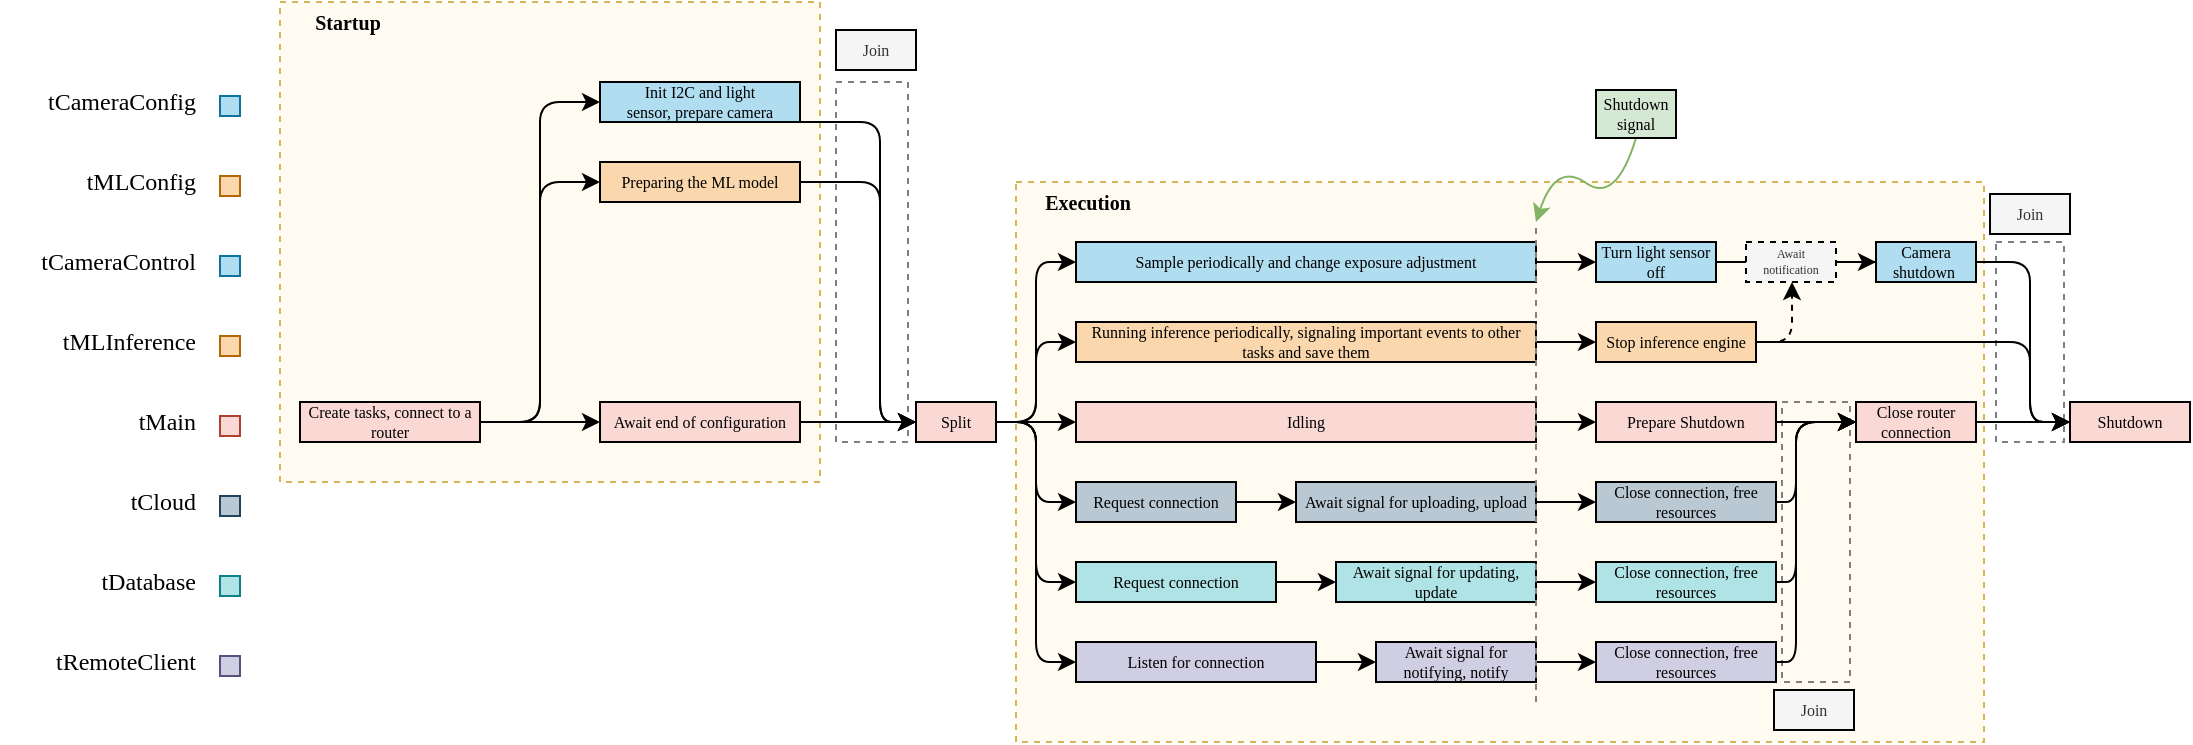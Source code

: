 <mxfile version="13.9.9" type="device"><diagram id="tqQXuNjuuDOLoPQWWJiC" name="Page-1"><mxGraphModel dx="2811" dy="862" grid="1" gridSize="10" guides="1" tooltips="1" connect="1" arrows="1" fold="1" page="1" pageScale="1" pageWidth="827" pageHeight="1169" math="0" shadow="0"><root><mxCell id="0"/><mxCell id="1" parent="0"/><mxCell id="YGMQ-KxcVaCprrHI7GBC-61" value="" style="rounded=0;whiteSpace=wrap;html=1;fontFamily=Consolas;fontSize=8;align=right;dashed=1;fillColor=#FFFBF0;strokeColor=#d6b656;" vertex="1" parent="1"><mxGeometry x="-220" y="200" width="270" height="240" as="geometry"/></mxCell><mxCell id="z_RuCCYYodSeFgYxnyRq-13" value="" style="rounded=0;whiteSpace=wrap;html=1;fontFamily=Consolas;fontSize=8;align=right;dashed=1;fillColor=#FFFBF0;strokeColor=#d6b656;" parent="1" vertex="1"><mxGeometry x="148" y="290" width="484" height="280" as="geometry"/></mxCell><mxCell id="YGMQ-KxcVaCprrHI7GBC-22" value="" style="rounded=0;whiteSpace=wrap;html=1;fillColor=none;fontFamily=Consolas;fontSize=8;fontColor=#000000;align=right;dashed=1;strokeColor=#808080;" vertex="1" parent="1"><mxGeometry x="531" y="400" width="34" height="140" as="geometry"/></mxCell><mxCell id="z_RuCCYYodSeFgYxnyRq-24" value="" style="rounded=0;whiteSpace=wrap;html=1;fillColor=none;fontFamily=Consolas;fontSize=8;fontColor=#000000;align=right;dashed=1;strokeColor=#808080;" parent="1" vertex="1"><mxGeometry x="638" y="320" width="34" height="100" as="geometry"/></mxCell><mxCell id="oAE915m8mz4izyao9FX0-150" value="" style="rounded=0;whiteSpace=wrap;html=1;fillColor=none;fontFamily=Consolas;fontSize=8;fontColor=#000000;align=right;dashed=1;strokeColor=#808080;" parent="1" vertex="1"><mxGeometry x="58" y="240" width="36" height="180" as="geometry"/></mxCell><mxCell id="oAE915m8mz4izyao9FX0-141" style="edgeStyle=orthogonalEdgeStyle;rounded=1;orthogonalLoop=1;jettySize=auto;html=1;endArrow=classic;endFill=1;fontFamily=Consolas;fontSize=8;fontColor=#000000;" parent="1" source="oAE915m8mz4izyao9FX0-77" edge="1" target="oAE915m8mz4izyao9FX0-144"><mxGeometry relative="1" as="geometry"><mxPoint x="80" y="410" as="targetPoint"/><Array as="points"><mxPoint x="80" y="290"/><mxPoint x="80" y="410"/></Array></mxGeometry></mxCell><mxCell id="oAE915m8mz4izyao9FX0-77" value="&lt;span style=&quot;font-size: 8px ; text-align: left&quot;&gt;Preparing the ML model&lt;/span&gt;" style="rounded=0;whiteSpace=wrap;html=1;fontFamily=Consolas;fillColor=#fad7ac;fontSize=8;" parent="1" vertex="1"><mxGeometry x="-60" y="280" width="100" height="20" as="geometry"/></mxCell><mxCell id="oAE915m8mz4izyao9FX0-81" style="rounded=1;orthogonalLoop=1;jettySize=auto;html=1;entryX=0;entryY=0.5;entryDx=0;entryDy=0;fontFamily=Consolas;exitX=1;exitY=0.5;exitDx=0;exitDy=0;fontSize=8;edgeStyle=orthogonalEdgeStyle;" parent="1" source="oAE915m8mz4izyao9FX0-89" target="oAE915m8mz4izyao9FX0-77" edge="1"><mxGeometry relative="1" as="geometry"><mxPoint x="-40" y="420.029" as="sourcePoint"/></mxGeometry></mxCell><mxCell id="oAE915m8mz4izyao9FX0-100" style="rounded=1;orthogonalLoop=1;jettySize=auto;html=1;endArrow=classic;endFill=1;fontFamily=Consolas;fontSize=8;exitX=1;exitY=0.5;exitDx=0;exitDy=0;entryX=0;entryY=0.5;entryDx=0;entryDy=0;edgeStyle=orthogonalEdgeStyle;" parent="1" source="oAE915m8mz4izyao9FX0-89" target="oAE915m8mz4izyao9FX0-99" edge="1"><mxGeometry relative="1" as="geometry"/></mxCell><mxCell id="oAE915m8mz4izyao9FX0-139" style="edgeStyle=orthogonalEdgeStyle;rounded=1;orthogonalLoop=1;jettySize=auto;html=1;endArrow=classic;endFill=1;fontFamily=Consolas;fontSize=8;fontColor=#000000;" parent="1" source="oAE915m8mz4izyao9FX0-89" target="oAE915m8mz4izyao9FX0-138" edge="1"><mxGeometry relative="1" as="geometry"><mxPoint x="-60" y="330" as="targetPoint"/></mxGeometry></mxCell><mxCell id="oAE915m8mz4izyao9FX0-89" value="Create tasks, connect to a router" style="rounded=0;whiteSpace=wrap;html=1;fontFamily=Consolas;fillColor=#fad9d5;fontSize=8;" parent="1" vertex="1"><mxGeometry x="-210" y="400" width="90" height="20" as="geometry"/></mxCell><mxCell id="oAE915m8mz4izyao9FX0-93" value="&lt;span&gt;tMLInference&lt;/span&gt;" style="text;html=1;strokeColor=none;fillColor=none;align=right;verticalAlign=middle;whiteSpace=wrap;rounded=0;fontFamily=Consolas;" parent="1" vertex="1"><mxGeometry x="-340" y="360" width="80" height="20" as="geometry"/></mxCell><mxCell id="oAE915m8mz4izyao9FX0-94" value="&lt;span&gt;tMain&lt;/span&gt;" style="text;html=1;strokeColor=none;fillColor=none;align=right;verticalAlign=middle;whiteSpace=wrap;rounded=0;fontFamily=Consolas;" parent="1" vertex="1"><mxGeometry x="-290" y="400" width="30" height="20" as="geometry"/></mxCell><mxCell id="oAE915m8mz4izyao9FX0-97" value="&lt;span&gt;tCameraControl&lt;/span&gt;" style="text;html=1;strokeColor=none;fillColor=none;align=right;verticalAlign=middle;whiteSpace=wrap;rounded=0;fontFamily=Consolas;" parent="1" vertex="1"><mxGeometry x="-360" y="320" width="100" height="20" as="geometry"/></mxCell><mxCell id="oAE915m8mz4izyao9FX0-142" style="edgeStyle=orthogonalEdgeStyle;rounded=1;orthogonalLoop=1;jettySize=auto;html=1;endArrow=classic;endFill=1;fontFamily=Consolas;fontSize=8;fontColor=#000000;" parent="1" source="oAE915m8mz4izyao9FX0-99" target="oAE915m8mz4izyao9FX0-144" edge="1"><mxGeometry relative="1" as="geometry"><mxPoint x="80" y="410" as="targetPoint"/><Array as="points"><mxPoint x="80" y="260"/><mxPoint x="80" y="410"/></Array></mxGeometry></mxCell><mxCell id="oAE915m8mz4izyao9FX0-99" value="&lt;span style=&quot;font-size: 8px ; text-align: left&quot;&gt;Init I2C and light sensor,&amp;nbsp;&lt;/span&gt;prepare camera" style="rounded=0;whiteSpace=wrap;html=1;fontFamily=Consolas;fillColor=#b1ddf0;fontSize=8;" parent="1" vertex="1"><mxGeometry x="-60" y="240" width="100" height="20" as="geometry"/></mxCell><mxCell id="oAE915m8mz4izyao9FX0-157" style="edgeStyle=orthogonalEdgeStyle;rounded=1;orthogonalLoop=1;jettySize=auto;html=1;entryX=0;entryY=0.5;entryDx=0;entryDy=0;endArrow=classic;endFill=1;fontFamily=Consolas;fontSize=8;fontColor=#000000;" parent="1" source="oAE915m8mz4izyao9FX0-106" target="oAE915m8mz4izyao9FX0-164" edge="1"><mxGeometry relative="1" as="geometry"><mxPoint x="458" y="410" as="targetPoint"/></mxGeometry></mxCell><mxCell id="oAE915m8mz4izyao9FX0-106" value="&lt;span style=&quot;font-size: 8px ; text-align: left&quot;&gt;Sample periodically and change exposure adjustment&lt;/span&gt;" style="rounded=0;whiteSpace=wrap;html=1;fontFamily=Consolas;fillColor=#b1ddf0;fontSize=8;" parent="1" vertex="1"><mxGeometry x="178" y="320" width="230" height="20" as="geometry"/></mxCell><mxCell id="oAE915m8mz4izyao9FX0-156" style="edgeStyle=orthogonalEdgeStyle;rounded=1;orthogonalLoop=1;jettySize=auto;html=1;entryX=0;entryY=0.5;entryDx=0;entryDy=0;endArrow=classic;endFill=1;fontFamily=Consolas;fontSize=8;fontColor=#000000;" parent="1" source="oAE915m8mz4izyao9FX0-108" target="oAE915m8mz4izyao9FX0-166" edge="1"><mxGeometry relative="1" as="geometry"><mxPoint x="458" y="410" as="targetPoint"/></mxGeometry></mxCell><mxCell id="oAE915m8mz4izyao9FX0-108" value="&lt;span style=&quot;font-size: 8px ; text-align: left&quot;&gt;Running inference periodically, signaling important events to other tasks and save them&lt;/span&gt;" style="rounded=0;whiteSpace=wrap;html=1;fontFamily=Consolas;fillColor=#fad7ac;fontSize=8;" parent="1" vertex="1"><mxGeometry x="178" y="360" width="230" height="20" as="geometry"/></mxCell><mxCell id="oAE915m8mz4izyao9FX0-110" value="&lt;span&gt;tCloud&lt;/span&gt;" style="text;html=1;strokeColor=none;fillColor=none;align=right;verticalAlign=middle;whiteSpace=wrap;rounded=0;fontFamily=Consolas;" parent="1" vertex="1"><mxGeometry x="-300" y="440" width="40" height="20" as="geometry"/></mxCell><mxCell id="oAE915m8mz4izyao9FX0-113" value="&lt;span&gt;tDatabase&lt;/span&gt;" style="text;html=1;strokeColor=none;fillColor=none;align=right;verticalAlign=middle;whiteSpace=wrap;rounded=0;fontFamily=Consolas;" parent="1" vertex="1"><mxGeometry x="-320" y="480" width="60" height="20" as="geometry"/></mxCell><mxCell id="oAE915m8mz4izyao9FX0-114" value="&lt;span&gt;tRemoteClient&lt;/span&gt;" style="text;html=1;strokeColor=none;fillColor=none;align=right;verticalAlign=middle;whiteSpace=wrap;rounded=0;fontFamily=Consolas;" parent="1" vertex="1"><mxGeometry x="-350" y="520" width="90" height="20" as="geometry"/></mxCell><mxCell id="oAE915m8mz4izyao9FX0-128" style="edgeStyle=none;rounded=0;orthogonalLoop=1;jettySize=auto;html=1;endArrow=classic;endFill=1;fontFamily=Consolas;fontSize=8;" parent="1" source="oAE915m8mz4izyao9FX0-115" target="oAE915m8mz4izyao9FX0-127" edge="1"><mxGeometry relative="1" as="geometry"/></mxCell><mxCell id="oAE915m8mz4izyao9FX0-115" value="Request connection" style="rounded=0;whiteSpace=wrap;html=1;fontFamily=Consolas;fillColor=#bac8d3;fontSize=8;" parent="1" vertex="1"><mxGeometry x="178" y="440" width="80" height="20" as="geometry"/></mxCell><mxCell id="oAE915m8mz4izyao9FX0-129" style="edgeStyle=none;rounded=0;orthogonalLoop=1;jettySize=auto;html=1;endArrow=classic;endFill=1;fontFamily=Consolas;fontSize=8;" parent="1" source="oAE915m8mz4izyao9FX0-118" target="oAE915m8mz4izyao9FX0-126" edge="1"><mxGeometry relative="1" as="geometry"/></mxCell><mxCell id="oAE915m8mz4izyao9FX0-118" value="&lt;span&gt;Request connection&lt;/span&gt;" style="rounded=0;whiteSpace=wrap;html=1;fontFamily=Consolas;fillColor=#b0e3e6;fontSize=8;" parent="1" vertex="1"><mxGeometry x="178" y="480" width="100" height="20" as="geometry"/></mxCell><mxCell id="oAE915m8mz4izyao9FX0-130" style="edgeStyle=none;rounded=0;orthogonalLoop=1;jettySize=auto;html=1;endArrow=classic;endFill=1;fontFamily=Consolas;fontSize=8;" parent="1" source="oAE915m8mz4izyao9FX0-119" target="oAE915m8mz4izyao9FX0-124" edge="1"><mxGeometry relative="1" as="geometry"/></mxCell><mxCell id="oAE915m8mz4izyao9FX0-119" value="Listen for connection" style="rounded=0;whiteSpace=wrap;html=1;fontFamily=Consolas;fillColor=#d0cee2;fontSize=8;" parent="1" vertex="1"><mxGeometry x="178" y="520" width="120" height="20" as="geometry"/></mxCell><mxCell id="oAE915m8mz4izyao9FX0-160" style="edgeStyle=orthogonalEdgeStyle;rounded=1;orthogonalLoop=1;jettySize=auto;html=1;endArrow=classic;endFill=1;fontFamily=Consolas;fontSize=8;fontColor=#000000;" parent="1" source="oAE915m8mz4izyao9FX0-124" edge="1" target="z_RuCCYYodSeFgYxnyRq-2"><mxGeometry relative="1" as="geometry"><mxPoint x="458" y="530" as="targetPoint"/></mxGeometry></mxCell><mxCell id="oAE915m8mz4izyao9FX0-124" value="Await signal for notifying, notify" style="rounded=0;whiteSpace=wrap;html=1;fontFamily=Consolas;fillColor=#d0cee2;fontSize=8;" parent="1" vertex="1"><mxGeometry x="328" y="520" width="80" height="20" as="geometry"/></mxCell><mxCell id="oAE915m8mz4izyao9FX0-159" style="edgeStyle=orthogonalEdgeStyle;rounded=1;orthogonalLoop=1;jettySize=auto;html=1;endArrow=classic;endFill=1;fontFamily=Consolas;fontSize=8;fontColor=#000000;" parent="1" source="oAE915m8mz4izyao9FX0-126" target="oAE915m8mz4izyao9FX0-174" edge="1"><mxGeometry relative="1" as="geometry"><mxPoint x="458" y="490" as="targetPoint"/></mxGeometry></mxCell><mxCell id="oAE915m8mz4izyao9FX0-126" value="Await signal for updating, update" style="rounded=0;whiteSpace=wrap;html=1;fontFamily=Consolas;fillColor=#b0e3e6;fontSize=8;" parent="1" vertex="1"><mxGeometry x="308" y="480" width="100" height="20" as="geometry"/></mxCell><mxCell id="oAE915m8mz4izyao9FX0-158" style="edgeStyle=orthogonalEdgeStyle;rounded=1;orthogonalLoop=1;jettySize=auto;html=1;endArrow=classic;endFill=1;fontFamily=Consolas;fontSize=8;fontColor=#000000;" parent="1" source="oAE915m8mz4izyao9FX0-127" target="oAE915m8mz4izyao9FX0-176" edge="1"><mxGeometry relative="1" as="geometry"><mxPoint x="458" y="450" as="targetPoint"/></mxGeometry></mxCell><mxCell id="oAE915m8mz4izyao9FX0-127" value="Await signal for uploading, upload" style="rounded=0;whiteSpace=wrap;html=1;fontFamily=Consolas;fillColor=#bac8d3;fontSize=8;" parent="1" vertex="1"><mxGeometry x="288" y="440" width="120" height="20" as="geometry"/></mxCell><mxCell id="oAE915m8mz4izyao9FX0-134" value="&lt;span&gt;tCameraConfig&lt;/span&gt;" style="text;html=1;strokeColor=none;fillColor=none;align=right;verticalAlign=middle;whiteSpace=wrap;rounded=0;fontFamily=Consolas;" parent="1" vertex="1"><mxGeometry x="-360" y="240" width="100" height="20" as="geometry"/></mxCell><mxCell id="oAE915m8mz4izyao9FX0-137" value="&lt;span&gt;tMLConfig&lt;/span&gt;" style="text;html=1;strokeColor=none;fillColor=none;align=right;verticalAlign=middle;whiteSpace=wrap;rounded=0;fontFamily=Consolas;" parent="1" vertex="1"><mxGeometry x="-340" y="280" width="80" height="20" as="geometry"/></mxCell><mxCell id="oAE915m8mz4izyao9FX0-143" style="edgeStyle=orthogonalEdgeStyle;rounded=1;orthogonalLoop=1;jettySize=auto;html=1;endArrow=classic;endFill=1;fontFamily=Consolas;fontSize=8;fontColor=#000000;" parent="1" source="oAE915m8mz4izyao9FX0-138" edge="1" target="oAE915m8mz4izyao9FX0-144"><mxGeometry relative="1" as="geometry"><mxPoint x="80" y="410" as="targetPoint"/></mxGeometry></mxCell><mxCell id="oAE915m8mz4izyao9FX0-138" value="Await end of configuration" style="rounded=0;whiteSpace=wrap;html=1;fontFamily=Consolas;fillColor=#fad9d5;fontSize=8;" parent="1" vertex="1"><mxGeometry x="-60" y="400" width="100" height="20" as="geometry"/></mxCell><mxCell id="oAE915m8mz4izyao9FX0-145" style="edgeStyle=orthogonalEdgeStyle;rounded=1;orthogonalLoop=1;jettySize=auto;html=1;entryX=0;entryY=0.5;entryDx=0;entryDy=0;endArrow=classic;endFill=1;fontFamily=Consolas;fontSize=8;fontColor=#000000;" parent="1" source="oAE915m8mz4izyao9FX0-144" target="oAE915m8mz4izyao9FX0-106" edge="1"><mxGeometry relative="1" as="geometry"/></mxCell><mxCell id="oAE915m8mz4izyao9FX0-146" style="edgeStyle=orthogonalEdgeStyle;rounded=1;orthogonalLoop=1;jettySize=auto;html=1;entryX=0;entryY=0.5;entryDx=0;entryDy=0;endArrow=classic;endFill=1;fontFamily=Consolas;fontSize=8;fontColor=#000000;" parent="1" source="oAE915m8mz4izyao9FX0-144" target="oAE915m8mz4izyao9FX0-108" edge="1"><mxGeometry relative="1" as="geometry"/></mxCell><mxCell id="oAE915m8mz4izyao9FX0-147" style="edgeStyle=orthogonalEdgeStyle;rounded=1;orthogonalLoop=1;jettySize=auto;html=1;entryX=0;entryY=0.5;entryDx=0;entryDy=0;endArrow=classic;endFill=1;fontFamily=Consolas;fontSize=8;fontColor=#000000;" parent="1" source="oAE915m8mz4izyao9FX0-144" target="oAE915m8mz4izyao9FX0-115" edge="1"><mxGeometry relative="1" as="geometry"/></mxCell><mxCell id="oAE915m8mz4izyao9FX0-148" style="edgeStyle=orthogonalEdgeStyle;rounded=1;orthogonalLoop=1;jettySize=auto;html=1;entryX=0;entryY=0.5;entryDx=0;entryDy=0;endArrow=classic;endFill=1;fontFamily=Consolas;fontSize=8;fontColor=#000000;" parent="1" source="oAE915m8mz4izyao9FX0-144" target="oAE915m8mz4izyao9FX0-118" edge="1"><mxGeometry relative="1" as="geometry"/></mxCell><mxCell id="oAE915m8mz4izyao9FX0-149" style="edgeStyle=orthogonalEdgeStyle;rounded=1;orthogonalLoop=1;jettySize=auto;html=1;entryX=0;entryY=0.5;entryDx=0;entryDy=0;endArrow=classic;endFill=1;fontFamily=Consolas;fontSize=8;fontColor=#000000;" parent="1" source="oAE915m8mz4izyao9FX0-144" target="oAE915m8mz4izyao9FX0-119" edge="1"><mxGeometry relative="1" as="geometry"/></mxCell><mxCell id="oAE915m8mz4izyao9FX0-153" style="edgeStyle=orthogonalEdgeStyle;rounded=1;orthogonalLoop=1;jettySize=auto;html=1;endArrow=classic;endFill=1;fontFamily=Consolas;fontSize=8;fontColor=#000000;" parent="1" source="oAE915m8mz4izyao9FX0-144" target="oAE915m8mz4izyao9FX0-152" edge="1"><mxGeometry relative="1" as="geometry"/></mxCell><mxCell id="oAE915m8mz4izyao9FX0-144" value="&lt;span&gt;Split&lt;/span&gt;" style="rounded=0;whiteSpace=wrap;html=1;fontFamily=Consolas;fillColor=#fad9d5;fontSize=8;fontStyle=0;" parent="1" vertex="1"><mxGeometry x="98" y="400" width="40" height="20" as="geometry"/></mxCell><mxCell id="oAE915m8mz4izyao9FX0-155" style="edgeStyle=orthogonalEdgeStyle;rounded=1;orthogonalLoop=1;jettySize=auto;html=1;endArrow=classic;endFill=1;fontFamily=Consolas;fontSize=8;fontColor=#000000;entryX=0;entryY=0.5;entryDx=0;entryDy=0;" parent="1" source="oAE915m8mz4izyao9FX0-152" edge="1" target="oAE915m8mz4izyao9FX0-178"><mxGeometry relative="1" as="geometry"><mxPoint x="458" y="410" as="targetPoint"/></mxGeometry></mxCell><mxCell id="oAE915m8mz4izyao9FX0-152" value="Idling" style="rounded=0;whiteSpace=wrap;html=1;fontFamily=Consolas;fillColor=#fad9d5;fontSize=8;" parent="1" vertex="1"><mxGeometry x="178" y="400" width="230" height="20" as="geometry"/></mxCell><mxCell id="oAE915m8mz4izyao9FX0-163" style="edgeStyle=orthogonalEdgeStyle;rounded=1;orthogonalLoop=1;jettySize=auto;html=1;entryX=0;entryY=0.5;entryDx=0;entryDy=0;endArrow=classic;endFill=1;fontFamily=Consolas;fontSize=8;fontColor=#000000;exitX=1;exitY=0.5;exitDx=0;exitDy=0;" parent="1" source="YGMQ-KxcVaCprrHI7GBC-1" target="oAE915m8mz4izyao9FX0-179" edge="1"><mxGeometry relative="1" as="geometry"><mxPoint x="635" y="330" as="sourcePoint"/><Array as="points"><mxPoint x="655" y="330"/><mxPoint x="655" y="410"/></Array></mxGeometry></mxCell><mxCell id="YGMQ-KxcVaCprrHI7GBC-2" style="edgeStyle=orthogonalEdgeStyle;rounded=0;orthogonalLoop=1;jettySize=auto;html=1;" edge="1" parent="1" source="YGMQ-KxcVaCprrHI7GBC-3" target="YGMQ-KxcVaCprrHI7GBC-1"><mxGeometry relative="1" as="geometry"/></mxCell><mxCell id="YGMQ-KxcVaCprrHI7GBC-8" style="edgeStyle=orthogonalEdgeStyle;rounded=1;orthogonalLoop=1;jettySize=auto;html=1;endArrow=none;endFill=0;strokeColor=#000000;fontSize=6;" edge="1" parent="1" source="oAE915m8mz4izyao9FX0-164" target="YGMQ-KxcVaCprrHI7GBC-3"><mxGeometry relative="1" as="geometry"/></mxCell><mxCell id="oAE915m8mz4izyao9FX0-164" value="Turn light sensor off" style="rounded=0;whiteSpace=wrap;html=1;fontFamily=Consolas;fillColor=#b1ddf0;fontSize=8;" parent="1" vertex="1"><mxGeometry x="438" y="320" width="60" height="20" as="geometry"/></mxCell><mxCell id="oAE915m8mz4izyao9FX0-165" style="edgeStyle=orthogonalEdgeStyle;rounded=1;orthogonalLoop=1;jettySize=auto;html=1;entryX=0;entryY=0.5;entryDx=0;entryDy=0;endArrow=classic;endFill=1;fontFamily=Consolas;fontSize=8;fontColor=#000000;" parent="1" source="oAE915m8mz4izyao9FX0-166" target="oAE915m8mz4izyao9FX0-179" edge="1"><mxGeometry relative="1" as="geometry"><Array as="points"><mxPoint x="655" y="370"/><mxPoint x="655" y="410"/></Array></mxGeometry></mxCell><mxCell id="YGMQ-KxcVaCprrHI7GBC-6" style="edgeStyle=orthogonalEdgeStyle;rounded=1;orthogonalLoop=1;jettySize=auto;html=1;endArrow=classic;endFill=1;strokeColor=#000000;fontSize=6;dashed=1;" edge="1" parent="1" source="oAE915m8mz4izyao9FX0-166" target="YGMQ-KxcVaCprrHI7GBC-3"><mxGeometry relative="1" as="geometry"><Array as="points"><mxPoint x="536" y="370"/></Array></mxGeometry></mxCell><mxCell id="oAE915m8mz4izyao9FX0-166" value="Stop inference engine" style="rounded=0;whiteSpace=wrap;html=1;fontFamily=Consolas;fillColor=#fad7ac;fontSize=8;" parent="1" vertex="1"><mxGeometry x="438" y="360" width="80" height="20" as="geometry"/></mxCell><mxCell id="YGMQ-KxcVaCprrHI7GBC-20" style="edgeStyle=orthogonalEdgeStyle;rounded=1;orthogonalLoop=1;jettySize=auto;html=1;entryX=0;entryY=0.5;entryDx=0;entryDy=0;endArrow=classic;endFill=1;strokeColor=#000000;fontSize=6;" edge="1" parent="1" source="oAE915m8mz4izyao9FX0-174" target="YGMQ-KxcVaCprrHI7GBC-10"><mxGeometry relative="1" as="geometry"><Array as="points"><mxPoint x="538" y="490"/><mxPoint x="538" y="410"/></Array></mxGeometry></mxCell><mxCell id="oAE915m8mz4izyao9FX0-174" value="Close connection, free resources" style="rounded=0;whiteSpace=wrap;html=1;fontFamily=Consolas;fillColor=#b0e3e6;fontSize=8;" parent="1" vertex="1"><mxGeometry x="438" y="480" width="90" height="20" as="geometry"/></mxCell><mxCell id="YGMQ-KxcVaCprrHI7GBC-19" style="edgeStyle=orthogonalEdgeStyle;rounded=1;orthogonalLoop=1;jettySize=auto;html=1;entryX=0;entryY=0.5;entryDx=0;entryDy=0;endArrow=classic;endFill=1;strokeColor=#000000;fontSize=6;" edge="1" parent="1" source="oAE915m8mz4izyao9FX0-176" target="YGMQ-KxcVaCprrHI7GBC-10"><mxGeometry relative="1" as="geometry"><Array as="points"><mxPoint x="538" y="450"/><mxPoint x="538" y="410"/></Array></mxGeometry></mxCell><mxCell id="oAE915m8mz4izyao9FX0-176" value="Close connection, free resources" style="rounded=0;whiteSpace=wrap;html=1;fontFamily=Consolas;fillColor=#bac8d3;fontSize=8;" parent="1" vertex="1"><mxGeometry x="438" y="440" width="90" height="20" as="geometry"/></mxCell><mxCell id="oAE915m8mz4izyao9FX0-177" style="edgeStyle=orthogonalEdgeStyle;rounded=1;orthogonalLoop=1;jettySize=auto;html=1;endArrow=classic;endFill=1;fontFamily=Consolas;fontSize=8;fontColor=#000000;exitX=1;exitY=0.5;exitDx=0;exitDy=0;" parent="1" source="YGMQ-KxcVaCprrHI7GBC-10" target="oAE915m8mz4izyao9FX0-179" edge="1"><mxGeometry relative="1" as="geometry"><mxPoint x="635" y="410" as="sourcePoint"/></mxGeometry></mxCell><mxCell id="oAE915m8mz4izyao9FX0-178" value="Prepare Shutdown" style="rounded=0;whiteSpace=wrap;html=1;fontFamily=Consolas;fillColor=#fad9d5;fontSize=8;" parent="1" vertex="1"><mxGeometry x="438" y="400" width="90" height="20" as="geometry"/></mxCell><mxCell id="oAE915m8mz4izyao9FX0-179" value="Shutdown" style="rounded=0;whiteSpace=wrap;html=1;fontFamily=Consolas;fillColor=#fad9d5;fontSize=8;" parent="1" vertex="1"><mxGeometry x="675" y="400" width="60" height="20" as="geometry"/></mxCell><mxCell id="YGMQ-KxcVaCprrHI7GBC-21" style="edgeStyle=orthogonalEdgeStyle;rounded=1;orthogonalLoop=1;jettySize=auto;html=1;entryX=0;entryY=0.5;entryDx=0;entryDy=0;endArrow=classic;endFill=1;strokeColor=#000000;fontSize=6;" edge="1" parent="1" source="z_RuCCYYodSeFgYxnyRq-2" target="YGMQ-KxcVaCprrHI7GBC-10"><mxGeometry relative="1" as="geometry"><Array as="points"><mxPoint x="538" y="530"/><mxPoint x="538" y="410"/></Array></mxGeometry></mxCell><mxCell id="z_RuCCYYodSeFgYxnyRq-2" value="Close connection, free resources" style="rounded=0;whiteSpace=wrap;html=1;fontFamily=Consolas;fillColor=#d0cee2;fontSize=8;" parent="1" vertex="1"><mxGeometry x="438" y="520" width="90" height="20" as="geometry"/></mxCell><mxCell id="z_RuCCYYodSeFgYxnyRq-4" value="&lt;span&gt;Join&lt;/span&gt;" style="rounded=0;whiteSpace=wrap;html=1;fontFamily=Consolas;fillColor=#f5f5f5;fontSize=8;strokeColor=#000000;fontColor=#333333;fontStyle=0;" parent="1" vertex="1"><mxGeometry x="58" y="214" width="40" height="20" as="geometry"/></mxCell><mxCell id="z_RuCCYYodSeFgYxnyRq-9" value="&lt;span&gt;Join&lt;/span&gt;" style="rounded=0;whiteSpace=wrap;html=1;fontFamily=Consolas;fillColor=#f5f5f5;fontSize=8;strokeColor=#000000;fontColor=#333333;fontStyle=0;" parent="1" vertex="1"><mxGeometry x="635" y="296" width="40" height="20" as="geometry"/></mxCell><mxCell id="z_RuCCYYodSeFgYxnyRq-10" value="" style="curved=1;endArrow=classic;html=1;exitX=0.5;exitY=1;exitDx=0;exitDy=0;fillColor=#d5e8d4;strokeColor=#82b366;" parent="1" source="z_RuCCYYodSeFgYxnyRq-11" edge="1"><mxGeometry width="50" height="50" relative="1" as="geometry"><mxPoint x="458" y="270" as="sourcePoint"/><mxPoint x="408" y="310" as="targetPoint"/><Array as="points"><mxPoint x="448" y="301"/><mxPoint x="418" y="280"/></Array></mxGeometry></mxCell><mxCell id="z_RuCCYYodSeFgYxnyRq-11" value="&lt;span&gt;Shutdown signal&lt;/span&gt;" style="rounded=0;whiteSpace=wrap;html=1;fontFamily=Consolas;fillColor=#d5e8d4;fontSize=8;strokeColor=#000000;fontStyle=0;" parent="1" vertex="1"><mxGeometry x="438" y="244" width="40" height="24" as="geometry"/></mxCell><mxCell id="z_RuCCYYodSeFgYxnyRq-14" value="&lt;font size=&quot;1&quot;&gt;&lt;b&gt;Execution&lt;/b&gt;&lt;/font&gt;" style="rounded=0;whiteSpace=wrap;html=1;fontFamily=Consolas;fillColor=none;fontSize=8;strokeColor=none;fontStyle=0;" parent="1" vertex="1"><mxGeometry x="150" y="290" width="68" height="20" as="geometry"/></mxCell><mxCell id="YGMQ-KxcVaCprrHI7GBC-1" value="Camera shutdown&amp;nbsp;" style="rounded=0;whiteSpace=wrap;html=1;fontFamily=Consolas;fillColor=#b1ddf0;fontSize=8;" vertex="1" parent="1"><mxGeometry x="578" y="320" width="50" height="20" as="geometry"/></mxCell><mxCell id="YGMQ-KxcVaCprrHI7GBC-3" value="&lt;span style=&quot;font-size: 6px;&quot;&gt;Await notification&lt;/span&gt;" style="rounded=0;whiteSpace=wrap;html=1;fontFamily=Consolas;fillColor=#f5f5f5;fontSize=6;strokeColor=#000000;fontColor=#333333;fontStyle=0;dashed=1;" vertex="1" parent="1"><mxGeometry x="513" y="320" width="45" height="20" as="geometry"/></mxCell><mxCell id="YGMQ-KxcVaCprrHI7GBC-10" value="Close router&lt;br&gt;connection" style="rounded=0;whiteSpace=wrap;html=1;fontFamily=Consolas;fillColor=#fad9d5;fontSize=8;" vertex="1" parent="1"><mxGeometry x="568" y="400" width="60" height="20" as="geometry"/></mxCell><mxCell id="YGMQ-KxcVaCprrHI7GBC-11" style="edgeStyle=orthogonalEdgeStyle;rounded=1;orthogonalLoop=1;jettySize=auto;html=1;endArrow=classic;endFill=1;fontFamily=Consolas;fontSize=8;fontColor=#000000;exitX=1;exitY=0.5;exitDx=0;exitDy=0;" edge="1" parent="1" source="oAE915m8mz4izyao9FX0-178" target="YGMQ-KxcVaCprrHI7GBC-10"><mxGeometry relative="1" as="geometry"><mxPoint x="551" y="410" as="sourcePoint"/><mxPoint x="675" y="410" as="targetPoint"/></mxGeometry></mxCell><mxCell id="YGMQ-KxcVaCprrHI7GBC-23" value="&lt;span&gt;Join&lt;/span&gt;" style="rounded=0;whiteSpace=wrap;html=1;fontFamily=Consolas;fillColor=#f5f5f5;fontSize=8;strokeColor=#000000;fontColor=#333333;fontStyle=0;" vertex="1" parent="1"><mxGeometry x="527" y="544" width="40" height="20" as="geometry"/></mxCell><mxCell id="YGMQ-KxcVaCprrHI7GBC-27" value="" style="endArrow=none;dashed=1;html=1;strokeColor=#808080;fontSize=6;" edge="1" parent="1"><mxGeometry width="50" height="50" relative="1" as="geometry"><mxPoint x="408" y="550" as="sourcePoint"/><mxPoint x="408" y="310" as="targetPoint"/></mxGeometry></mxCell><mxCell id="YGMQ-KxcVaCprrHI7GBC-53" value="" style="whiteSpace=wrap;html=1;aspect=fixed;strokeColor=#10739e;fillColor=#b1ddf0;fontSize=6;" vertex="1" parent="1"><mxGeometry x="-250" y="247" width="10" height="10" as="geometry"/></mxCell><mxCell id="YGMQ-KxcVaCprrHI7GBC-54" value="" style="whiteSpace=wrap;html=1;aspect=fixed;strokeColor=#b46504;fillColor=#fad7ac;fontSize=6;" vertex="1" parent="1"><mxGeometry x="-250" y="287" width="10" height="10" as="geometry"/></mxCell><mxCell id="YGMQ-KxcVaCprrHI7GBC-55" value="" style="whiteSpace=wrap;html=1;aspect=fixed;strokeColor=#10739e;fillColor=#b1ddf0;fontSize=6;" vertex="1" parent="1"><mxGeometry x="-250" y="327" width="10" height="10" as="geometry"/></mxCell><mxCell id="YGMQ-KxcVaCprrHI7GBC-56" value="" style="whiteSpace=wrap;html=1;aspect=fixed;strokeColor=#b46504;fillColor=#fad7ac;fontSize=6;" vertex="1" parent="1"><mxGeometry x="-250" y="367" width="10" height="10" as="geometry"/></mxCell><mxCell id="YGMQ-KxcVaCprrHI7GBC-57" value="" style="whiteSpace=wrap;html=1;aspect=fixed;strokeColor=#ae4132;fillColor=#fad9d5;fontSize=6;" vertex="1" parent="1"><mxGeometry x="-250" y="407" width="10" height="10" as="geometry"/></mxCell><mxCell id="YGMQ-KxcVaCprrHI7GBC-58" value="" style="whiteSpace=wrap;html=1;aspect=fixed;strokeColor=#23445d;fillColor=#bac8d3;fontSize=6;" vertex="1" parent="1"><mxGeometry x="-250" y="447" width="10" height="10" as="geometry"/></mxCell><mxCell id="YGMQ-KxcVaCprrHI7GBC-59" value="" style="whiteSpace=wrap;html=1;aspect=fixed;strokeColor=#0e8088;fillColor=#b0e3e6;fontSize=6;" vertex="1" parent="1"><mxGeometry x="-250" y="487" width="10" height="10" as="geometry"/></mxCell><mxCell id="YGMQ-KxcVaCprrHI7GBC-60" value="" style="whiteSpace=wrap;html=1;aspect=fixed;strokeColor=#56517e;fillColor=#d0cee2;fontSize=6;" vertex="1" parent="1"><mxGeometry x="-250" y="527" width="10" height="10" as="geometry"/></mxCell><mxCell id="YGMQ-KxcVaCprrHI7GBC-62" value="&lt;font size=&quot;1&quot;&gt;&lt;b&gt;Startup&lt;/b&gt;&lt;/font&gt;" style="rounded=0;whiteSpace=wrap;html=1;fontFamily=Consolas;fillColor=none;fontSize=8;strokeColor=none;fontStyle=0;" vertex="1" parent="1"><mxGeometry x="-220" y="200" width="68" height="20" as="geometry"/></mxCell></root></mxGraphModel></diagram></mxfile>